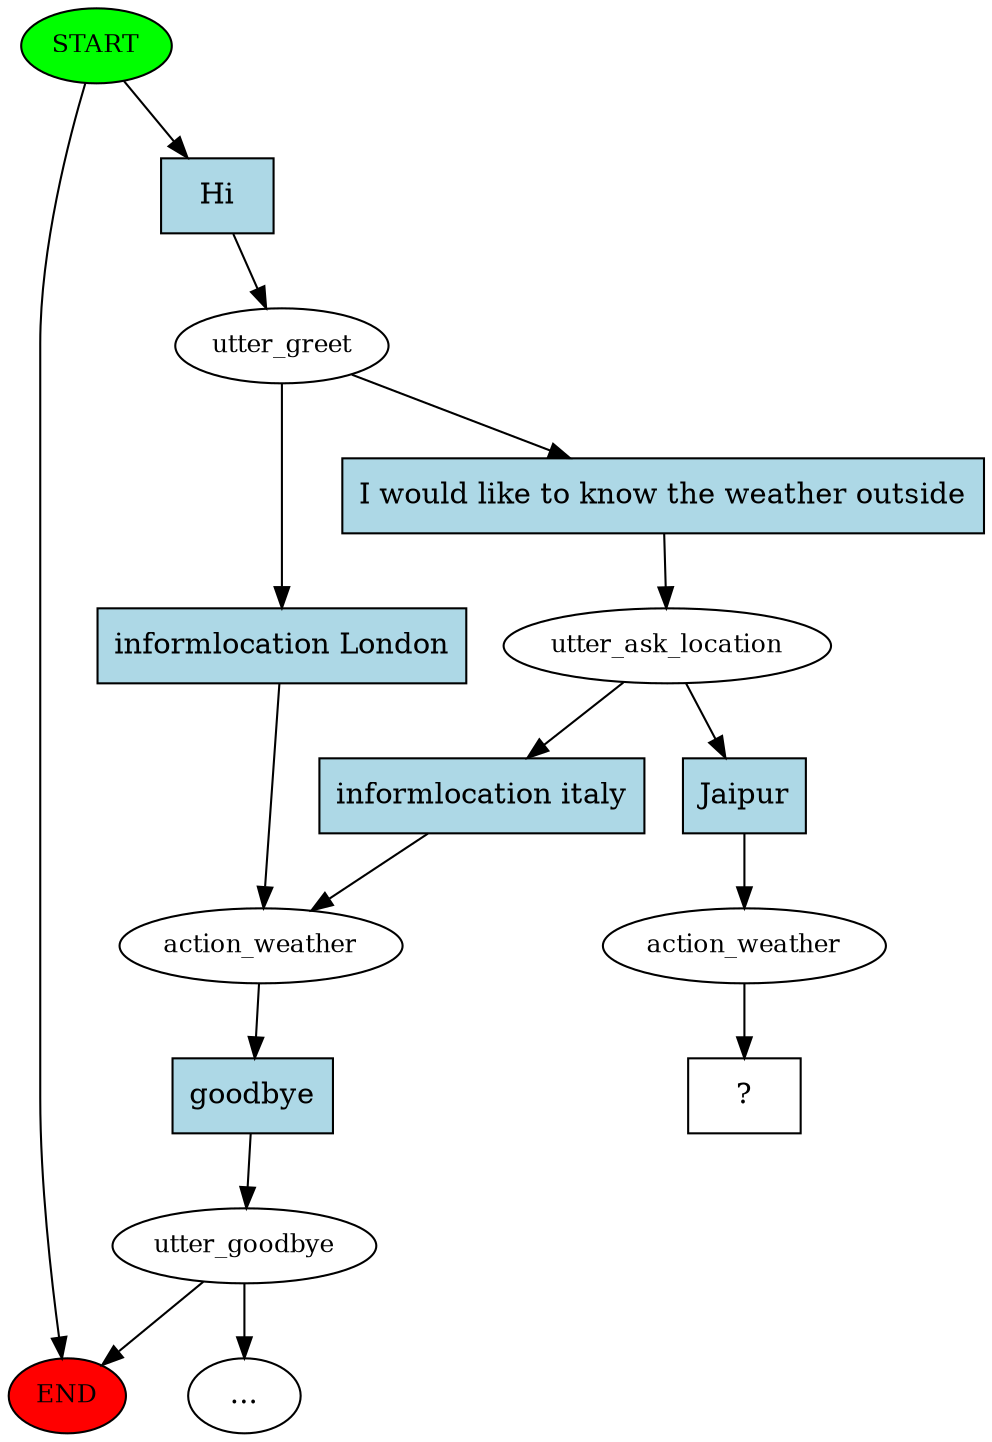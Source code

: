 digraph  {
0 [class="start active", fillcolor=green, fontsize=12, label=START, style=filled];
"-1" [class=end, fillcolor=red, fontsize=12, label=END, style=filled];
1 [class=active, fontsize=12, label=utter_greet];
2 [class=active, fontsize=12, label=utter_ask_location];
3 [class="", fontsize=12, label=action_weather];
4 [class="", fontsize=12, label=utter_goodbye];
"-3" [class=ellipsis, label="..."];
10 [class=active, fontsize=12, label=action_weather];
11 [class="intent dashed active", label="  ?  ", shape=rect];
12 [class="intent active", fillcolor=lightblue, label=Hi, shape=rect, style=filled];
13 [class="intent active", fillcolor=lightblue, label="I would like to know the weather outside", shape=rect, style=filled];
14 [class=intent, fillcolor=lightblue, label="informlocation London", shape=rect, style=filled];
15 [class=intent, fillcolor=lightblue, label="informlocation italy", shape=rect, style=filled];
16 [class="intent active", fillcolor=lightblue, label=Jaipur, shape=rect, style=filled];
17 [class=intent, fillcolor=lightblue, label=goodbye, shape=rect, style=filled];
0 -> "-1"  [class="", key=NONE, label=""];
0 -> 12  [class=active, key=0];
1 -> 13  [class=active, key=0];
1 -> 14  [class="", key=0];
2 -> 15  [class="", key=0];
2 -> 16  [class=active, key=0];
3 -> 17  [class="", key=0];
4 -> "-1"  [class="", key=NONE, label=""];
4 -> "-3"  [class="", key=NONE, label=""];
10 -> 11  [class=active, key=NONE, label=""];
12 -> 1  [class=active, key=0];
13 -> 2  [class=active, key=0];
14 -> 3  [class="", key=0];
15 -> 3  [class="", key=0];
16 -> 10  [class=active, key=0];
17 -> 4  [class="", key=0];
}
